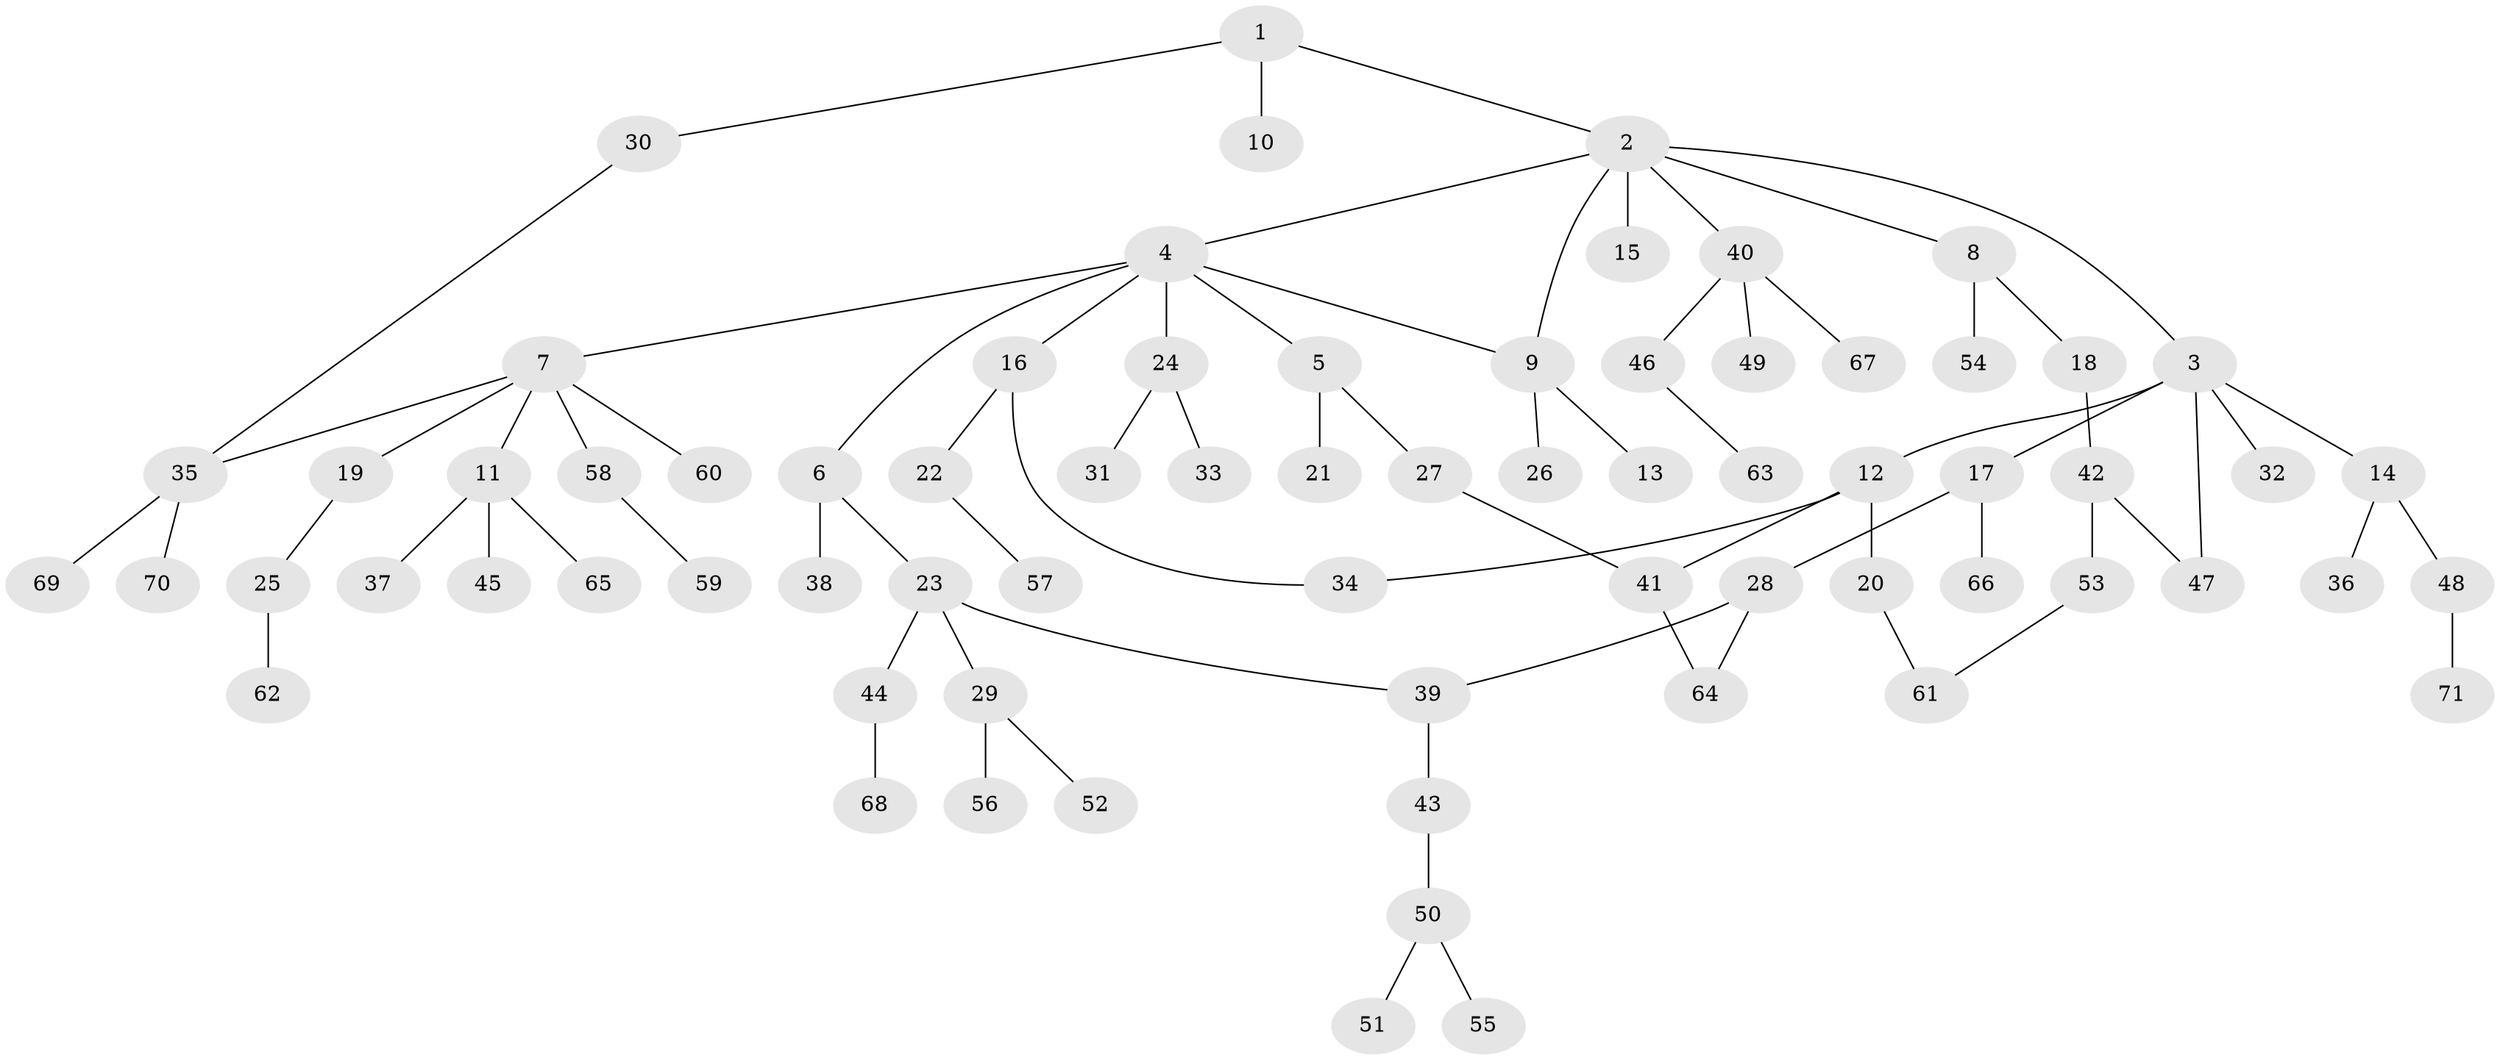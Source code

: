 // coarse degree distribution, {7: 0.041666666666666664, 2: 0.25, 1: 0.375, 5: 0.125, 3: 0.125, 6: 0.041666666666666664, 4: 0.041666666666666664}
// Generated by graph-tools (version 1.1) at 2025/36/03/04/25 23:36:11]
// undirected, 71 vertices, 78 edges
graph export_dot {
  node [color=gray90,style=filled];
  1;
  2;
  3;
  4;
  5;
  6;
  7;
  8;
  9;
  10;
  11;
  12;
  13;
  14;
  15;
  16;
  17;
  18;
  19;
  20;
  21;
  22;
  23;
  24;
  25;
  26;
  27;
  28;
  29;
  30;
  31;
  32;
  33;
  34;
  35;
  36;
  37;
  38;
  39;
  40;
  41;
  42;
  43;
  44;
  45;
  46;
  47;
  48;
  49;
  50;
  51;
  52;
  53;
  54;
  55;
  56;
  57;
  58;
  59;
  60;
  61;
  62;
  63;
  64;
  65;
  66;
  67;
  68;
  69;
  70;
  71;
  1 -- 2;
  1 -- 10;
  1 -- 30;
  2 -- 3;
  2 -- 4;
  2 -- 8;
  2 -- 9;
  2 -- 15;
  2 -- 40;
  3 -- 12;
  3 -- 14;
  3 -- 17;
  3 -- 32;
  3 -- 47;
  4 -- 5;
  4 -- 6;
  4 -- 7;
  4 -- 16;
  4 -- 24;
  4 -- 9;
  5 -- 21;
  5 -- 27;
  6 -- 23;
  6 -- 38;
  7 -- 11;
  7 -- 19;
  7 -- 58;
  7 -- 60;
  7 -- 35;
  8 -- 18;
  8 -- 54;
  9 -- 13;
  9 -- 26;
  11 -- 37;
  11 -- 45;
  11 -- 65;
  12 -- 20;
  12 -- 41;
  12 -- 34;
  14 -- 36;
  14 -- 48;
  16 -- 22;
  16 -- 34;
  17 -- 28;
  17 -- 66;
  18 -- 42;
  19 -- 25;
  20 -- 61;
  22 -- 57;
  23 -- 29;
  23 -- 39;
  23 -- 44;
  24 -- 31;
  24 -- 33;
  25 -- 62;
  27 -- 41;
  28 -- 39;
  28 -- 64;
  29 -- 52;
  29 -- 56;
  30 -- 35;
  35 -- 69;
  35 -- 70;
  39 -- 43;
  40 -- 46;
  40 -- 49;
  40 -- 67;
  41 -- 64;
  42 -- 47;
  42 -- 53;
  43 -- 50;
  44 -- 68;
  46 -- 63;
  48 -- 71;
  50 -- 51;
  50 -- 55;
  53 -- 61;
  58 -- 59;
}
